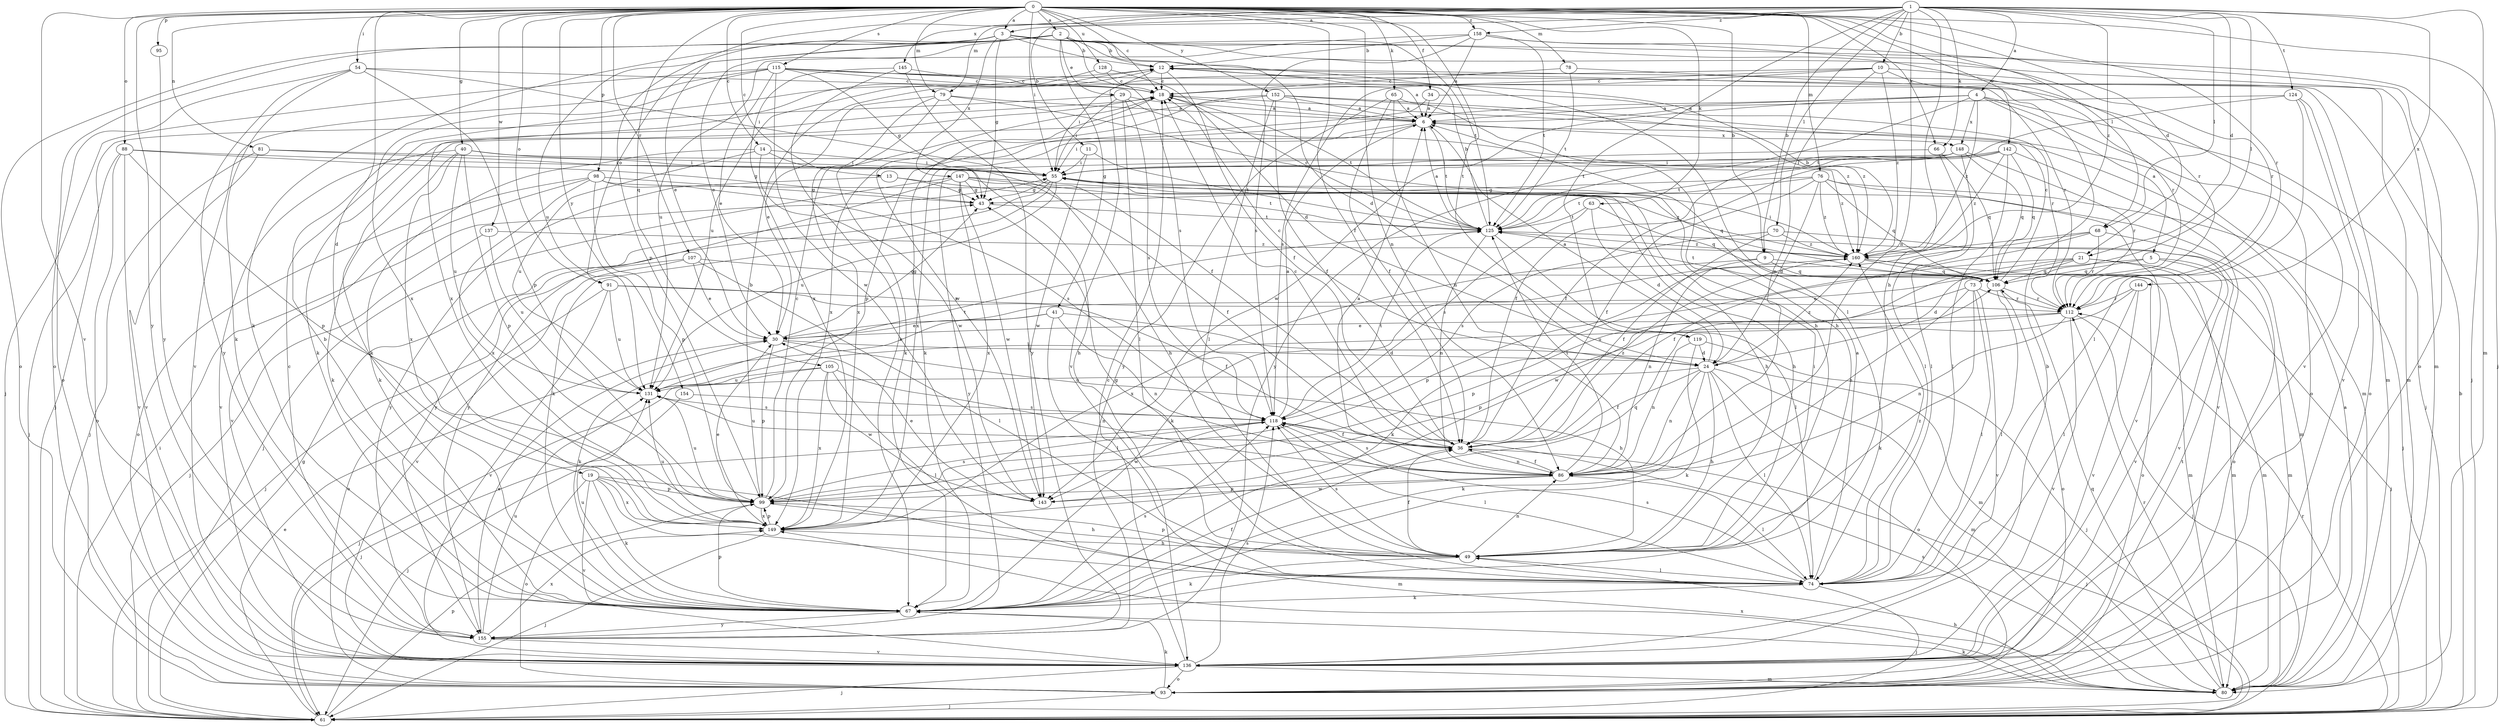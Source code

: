 strict digraph  {
0;
1;
2;
3;
4;
5;
6;
9;
10;
11;
12;
13;
14;
18;
19;
21;
24;
29;
30;
34;
36;
40;
41;
43;
49;
54;
55;
61;
63;
65;
66;
67;
68;
70;
73;
74;
76;
78;
79;
80;
81;
86;
88;
91;
93;
95;
98;
99;
105;
106;
107;
112;
115;
118;
119;
124;
125;
128;
131;
136;
137;
142;
143;
144;
145;
147;
148;
149;
152;
154;
155;
158;
160;
0 -> 2  [label=a];
0 -> 3  [label=a];
0 -> 9  [label=b];
0 -> 13  [label=c];
0 -> 14  [label=c];
0 -> 18  [label=c];
0 -> 19  [label=d];
0 -> 21  [label=d];
0 -> 34  [label=f];
0 -> 36  [label=f];
0 -> 40  [label=g];
0 -> 54  [label=i];
0 -> 55  [label=i];
0 -> 61  [label=j];
0 -> 63  [label=k];
0 -> 65  [label=k];
0 -> 66  [label=k];
0 -> 68  [label=l];
0 -> 76  [label=m];
0 -> 78  [label=m];
0 -> 79  [label=m];
0 -> 81  [label=n];
0 -> 86  [label=n];
0 -> 88  [label=o];
0 -> 91  [label=o];
0 -> 95  [label=p];
0 -> 98  [label=p];
0 -> 105  [label=q];
0 -> 107  [label=r];
0 -> 112  [label=r];
0 -> 115  [label=s];
0 -> 119  [label=t];
0 -> 128  [label=u];
0 -> 136  [label=v];
0 -> 137  [label=w];
0 -> 142  [label=w];
0 -> 152  [label=y];
0 -> 154  [label=y];
0 -> 155  [label=y];
0 -> 158  [label=z];
1 -> 3  [label=a];
1 -> 4  [label=a];
1 -> 9  [label=b];
1 -> 10  [label=b];
1 -> 11  [label=b];
1 -> 21  [label=d];
1 -> 49  [label=h];
1 -> 66  [label=k];
1 -> 68  [label=l];
1 -> 70  [label=l];
1 -> 73  [label=l];
1 -> 79  [label=m];
1 -> 80  [label=m];
1 -> 86  [label=n];
1 -> 99  [label=p];
1 -> 119  [label=t];
1 -> 124  [label=t];
1 -> 144  [label=x];
1 -> 145  [label=x];
1 -> 158  [label=z];
1 -> 160  [label=z];
2 -> 12  [label=b];
2 -> 24  [label=d];
2 -> 29  [label=e];
2 -> 30  [label=e];
2 -> 41  [label=g];
2 -> 67  [label=k];
2 -> 91  [label=o];
2 -> 93  [label=o];
2 -> 112  [label=r];
2 -> 118  [label=s];
2 -> 125  [label=t];
3 -> 12  [label=b];
3 -> 30  [label=e];
3 -> 43  [label=g];
3 -> 61  [label=j];
3 -> 74  [label=l];
3 -> 80  [label=m];
3 -> 93  [label=o];
3 -> 131  [label=u];
3 -> 147  [label=x];
4 -> 5  [label=a];
4 -> 6  [label=a];
4 -> 61  [label=j];
4 -> 67  [label=k];
4 -> 93  [label=o];
4 -> 143  [label=w];
4 -> 148  [label=x];
4 -> 155  [label=y];
4 -> 160  [label=z];
5 -> 30  [label=e];
5 -> 80  [label=m];
5 -> 106  [label=q];
5 -> 136  [label=v];
6 -> 55  [label=i];
6 -> 125  [label=t];
6 -> 148  [label=x];
6 -> 149  [label=x];
9 -> 80  [label=m];
9 -> 86  [label=n];
9 -> 106  [label=q];
9 -> 149  [label=x];
10 -> 18  [label=c];
10 -> 55  [label=i];
10 -> 80  [label=m];
10 -> 86  [label=n];
10 -> 112  [label=r];
10 -> 118  [label=s];
10 -> 160  [label=z];
11 -> 55  [label=i];
11 -> 125  [label=t];
11 -> 143  [label=w];
12 -> 18  [label=c];
12 -> 36  [label=f];
12 -> 131  [label=u];
12 -> 136  [label=v];
13 -> 43  [label=g];
13 -> 155  [label=y];
13 -> 160  [label=z];
14 -> 49  [label=h];
14 -> 55  [label=i];
14 -> 67  [label=k];
14 -> 131  [label=u];
14 -> 143  [label=w];
18 -> 6  [label=a];
18 -> 67  [label=k];
18 -> 125  [label=t];
18 -> 149  [label=x];
19 -> 67  [label=k];
19 -> 74  [label=l];
19 -> 80  [label=m];
19 -> 93  [label=o];
19 -> 99  [label=p];
19 -> 136  [label=v];
19 -> 149  [label=x];
21 -> 24  [label=d];
21 -> 61  [label=j];
21 -> 67  [label=k];
21 -> 80  [label=m];
21 -> 106  [label=q];
21 -> 143  [label=w];
24 -> 6  [label=a];
24 -> 18  [label=c];
24 -> 36  [label=f];
24 -> 49  [label=h];
24 -> 67  [label=k];
24 -> 74  [label=l];
24 -> 80  [label=m];
24 -> 86  [label=n];
24 -> 93  [label=o];
24 -> 131  [label=u];
24 -> 160  [label=z];
29 -> 6  [label=a];
29 -> 55  [label=i];
29 -> 61  [label=j];
29 -> 74  [label=l];
29 -> 118  [label=s];
29 -> 160  [label=z];
30 -> 24  [label=d];
30 -> 43  [label=g];
30 -> 49  [label=h];
30 -> 99  [label=p];
34 -> 6  [label=a];
34 -> 99  [label=p];
34 -> 112  [label=r];
36 -> 18  [label=c];
36 -> 61  [label=j];
36 -> 86  [label=n];
36 -> 131  [label=u];
36 -> 160  [label=z];
40 -> 55  [label=i];
40 -> 67  [label=k];
40 -> 99  [label=p];
40 -> 131  [label=u];
40 -> 136  [label=v];
40 -> 149  [label=x];
40 -> 160  [label=z];
41 -> 30  [label=e];
41 -> 67  [label=k];
41 -> 74  [label=l];
41 -> 80  [label=m];
41 -> 86  [label=n];
43 -> 125  [label=t];
49 -> 36  [label=f];
49 -> 43  [label=g];
49 -> 55  [label=i];
49 -> 67  [label=k];
49 -> 74  [label=l];
49 -> 86  [label=n];
49 -> 99  [label=p];
49 -> 118  [label=s];
54 -> 18  [label=c];
54 -> 55  [label=i];
54 -> 67  [label=k];
54 -> 93  [label=o];
54 -> 99  [label=p];
54 -> 155  [label=y];
55 -> 43  [label=g];
55 -> 49  [label=h];
55 -> 67  [label=k];
55 -> 106  [label=q];
55 -> 131  [label=u];
55 -> 155  [label=y];
61 -> 12  [label=b];
61 -> 30  [label=e];
61 -> 43  [label=g];
61 -> 55  [label=i];
61 -> 99  [label=p];
61 -> 112  [label=r];
63 -> 24  [label=d];
63 -> 106  [label=q];
63 -> 118  [label=s];
63 -> 125  [label=t];
65 -> 6  [label=a];
65 -> 36  [label=f];
65 -> 49  [label=h];
65 -> 86  [label=n];
65 -> 155  [label=y];
66 -> 55  [label=i];
66 -> 74  [label=l];
66 -> 106  [label=q];
67 -> 12  [label=b];
67 -> 36  [label=f];
67 -> 99  [label=p];
67 -> 118  [label=s];
67 -> 131  [label=u];
67 -> 155  [label=y];
68 -> 36  [label=f];
68 -> 67  [label=k];
68 -> 93  [label=o];
68 -> 112  [label=r];
68 -> 160  [label=z];
70 -> 36  [label=f];
70 -> 118  [label=s];
70 -> 136  [label=v];
70 -> 160  [label=z];
73 -> 67  [label=k];
73 -> 74  [label=l];
73 -> 86  [label=n];
73 -> 99  [label=p];
73 -> 112  [label=r];
73 -> 136  [label=v];
74 -> 6  [label=a];
74 -> 61  [label=j];
74 -> 67  [label=k];
74 -> 118  [label=s];
74 -> 160  [label=z];
76 -> 24  [label=d];
76 -> 36  [label=f];
76 -> 43  [label=g];
76 -> 61  [label=j];
76 -> 106  [label=q];
76 -> 125  [label=t];
76 -> 136  [label=v];
76 -> 160  [label=z];
78 -> 18  [label=c];
78 -> 125  [label=t];
78 -> 136  [label=v];
79 -> 6  [label=a];
79 -> 30  [label=e];
79 -> 36  [label=f];
79 -> 49  [label=h];
79 -> 67  [label=k];
79 -> 149  [label=x];
80 -> 6  [label=a];
80 -> 49  [label=h];
80 -> 67  [label=k];
80 -> 106  [label=q];
80 -> 112  [label=r];
80 -> 118  [label=s];
80 -> 149  [label=x];
81 -> 49  [label=h];
81 -> 55  [label=i];
81 -> 61  [label=j];
81 -> 136  [label=v];
86 -> 6  [label=a];
86 -> 36  [label=f];
86 -> 74  [label=l];
86 -> 99  [label=p];
86 -> 118  [label=s];
86 -> 125  [label=t];
86 -> 143  [label=w];
88 -> 43  [label=g];
88 -> 55  [label=i];
88 -> 61  [label=j];
88 -> 93  [label=o];
88 -> 99  [label=p];
88 -> 136  [label=v];
91 -> 36  [label=f];
91 -> 93  [label=o];
91 -> 112  [label=r];
91 -> 131  [label=u];
91 -> 136  [label=v];
93 -> 61  [label=j];
93 -> 67  [label=k];
93 -> 125  [label=t];
95 -> 155  [label=y];
98 -> 43  [label=g];
98 -> 80  [label=m];
98 -> 93  [label=o];
98 -> 99  [label=p];
98 -> 118  [label=s];
98 -> 136  [label=v];
98 -> 149  [label=x];
99 -> 12  [label=b];
99 -> 18  [label=c];
99 -> 49  [label=h];
99 -> 118  [label=s];
99 -> 131  [label=u];
99 -> 149  [label=x];
105 -> 61  [label=j];
105 -> 74  [label=l];
105 -> 86  [label=n];
105 -> 131  [label=u];
105 -> 143  [label=w];
105 -> 149  [label=x];
106 -> 18  [label=c];
106 -> 74  [label=l];
106 -> 93  [label=o];
106 -> 112  [label=r];
106 -> 125  [label=t];
107 -> 30  [label=e];
107 -> 61  [label=j];
107 -> 74  [label=l];
107 -> 106  [label=q];
107 -> 136  [label=v];
112 -> 30  [label=e];
112 -> 61  [label=j];
112 -> 86  [label=n];
112 -> 99  [label=p];
112 -> 136  [label=v];
115 -> 6  [label=a];
115 -> 18  [label=c];
115 -> 30  [label=e];
115 -> 43  [label=g];
115 -> 61  [label=j];
115 -> 80  [label=m];
115 -> 112  [label=r];
115 -> 136  [label=v];
115 -> 143  [label=w];
115 -> 149  [label=x];
118 -> 6  [label=a];
118 -> 36  [label=f];
118 -> 61  [label=j];
118 -> 74  [label=l];
118 -> 125  [label=t];
118 -> 143  [label=w];
119 -> 24  [label=d];
119 -> 61  [label=j];
119 -> 67  [label=k];
119 -> 86  [label=n];
124 -> 6  [label=a];
124 -> 74  [label=l];
124 -> 93  [label=o];
124 -> 125  [label=t];
124 -> 136  [label=v];
125 -> 6  [label=a];
125 -> 12  [label=b];
125 -> 18  [label=c];
125 -> 74  [label=l];
125 -> 86  [label=n];
125 -> 160  [label=z];
128 -> 18  [label=c];
128 -> 24  [label=d];
128 -> 149  [label=x];
131 -> 118  [label=s];
131 -> 125  [label=t];
136 -> 12  [label=b];
136 -> 18  [label=c];
136 -> 61  [label=j];
136 -> 80  [label=m];
136 -> 93  [label=o];
136 -> 118  [label=s];
137 -> 61  [label=j];
137 -> 131  [label=u];
137 -> 160  [label=z];
142 -> 36  [label=f];
142 -> 55  [label=i];
142 -> 74  [label=l];
142 -> 106  [label=q];
142 -> 125  [label=t];
142 -> 136  [label=v];
142 -> 160  [label=z];
143 -> 30  [label=e];
144 -> 74  [label=l];
144 -> 112  [label=r];
144 -> 131  [label=u];
144 -> 136  [label=v];
145 -> 18  [label=c];
145 -> 67  [label=k];
145 -> 149  [label=x];
145 -> 155  [label=y];
147 -> 36  [label=f];
147 -> 43  [label=g];
147 -> 49  [label=h];
147 -> 61  [label=j];
147 -> 125  [label=t];
147 -> 143  [label=w];
147 -> 149  [label=x];
147 -> 155  [label=y];
148 -> 36  [label=f];
148 -> 55  [label=i];
148 -> 74  [label=l];
148 -> 106  [label=q];
148 -> 112  [label=r];
148 -> 155  [label=y];
149 -> 30  [label=e];
149 -> 49  [label=h];
149 -> 61  [label=j];
149 -> 99  [label=p];
149 -> 106  [label=q];
149 -> 131  [label=u];
152 -> 6  [label=a];
152 -> 36  [label=f];
152 -> 67  [label=k];
152 -> 74  [label=l];
152 -> 80  [label=m];
152 -> 143  [label=w];
152 -> 160  [label=z];
154 -> 61  [label=j];
154 -> 118  [label=s];
155 -> 18  [label=c];
155 -> 30  [label=e];
155 -> 131  [label=u];
155 -> 136  [label=v];
155 -> 149  [label=x];
158 -> 6  [label=a];
158 -> 12  [label=b];
158 -> 93  [label=o];
158 -> 112  [label=r];
158 -> 118  [label=s];
158 -> 125  [label=t];
158 -> 131  [label=u];
160 -> 12  [label=b];
160 -> 55  [label=i];
160 -> 80  [label=m];
160 -> 93  [label=o];
160 -> 99  [label=p];
160 -> 106  [label=q];
}
